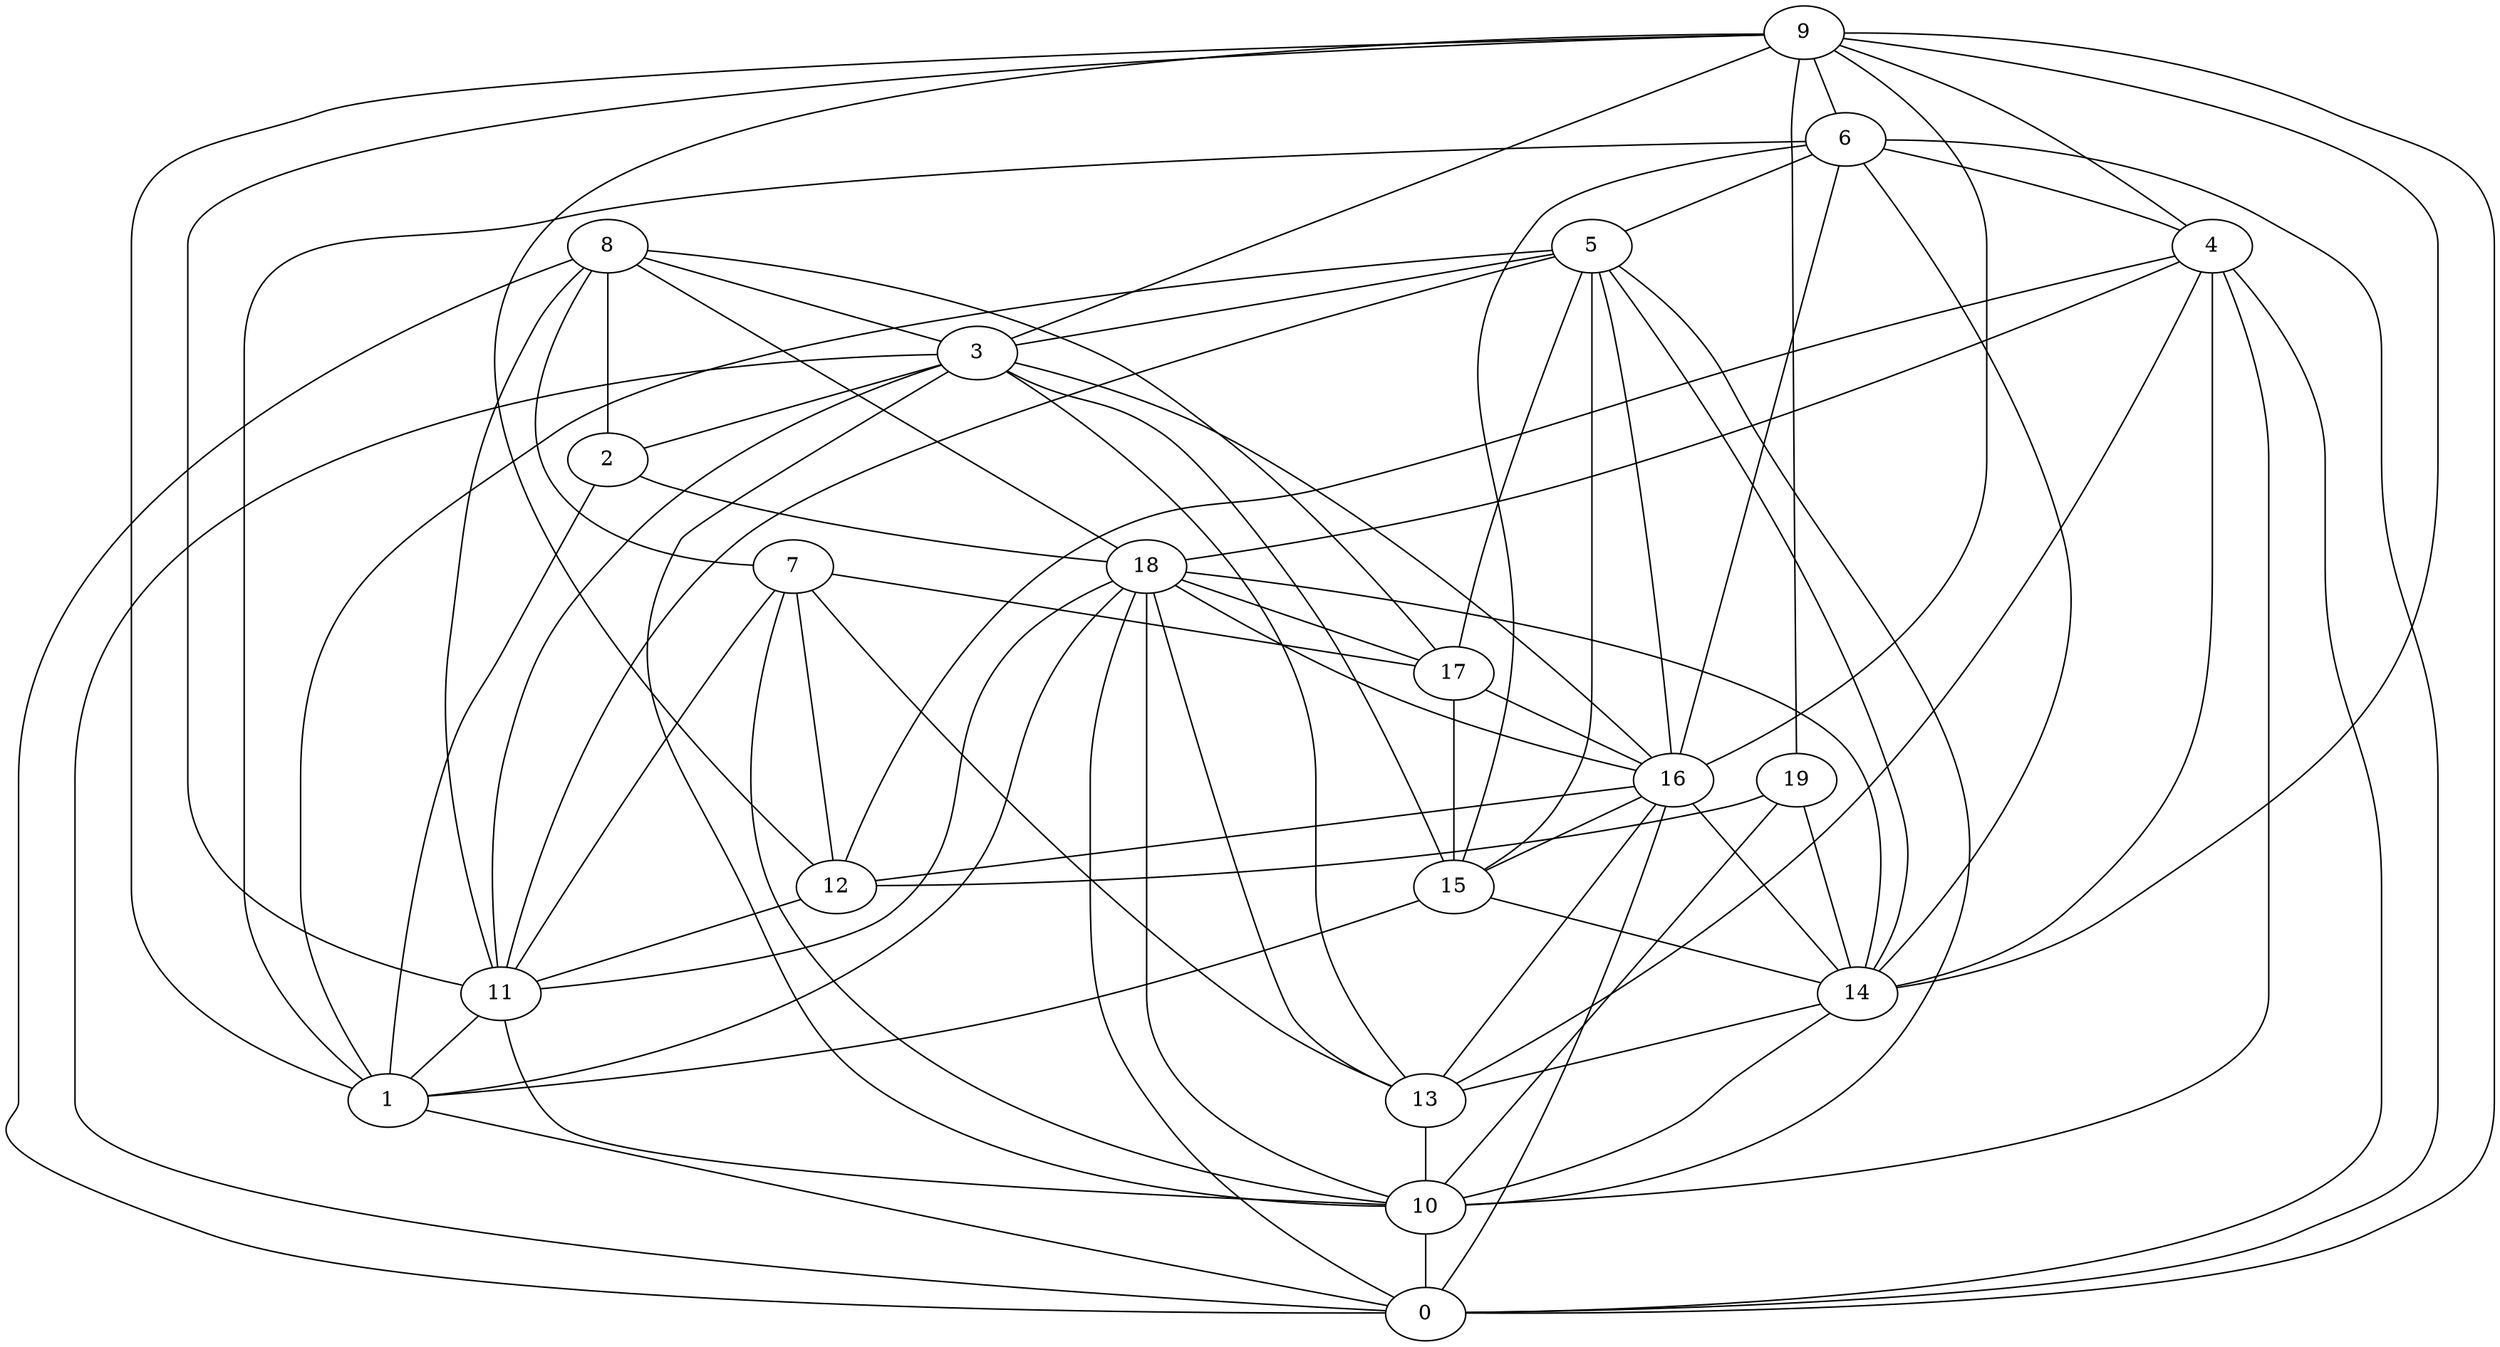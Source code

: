 digraph GG_graph {

subgraph G_graph {
edge [color = black]
"4" -> "18" [dir = none]
"8" -> "0" [dir = none]
"18" -> "0" [dir = none]
"11" -> "10" [dir = none]
"5" -> "15" [dir = none]
"5" -> "17" [dir = none]
"5" -> "1" [dir = none]
"5" -> "16" [dir = none]
"5" -> "11" [dir = none]
"3" -> "2" [dir = none]
"3" -> "13" [dir = none]
"16" -> "0" [dir = none]
"9" -> "14" [dir = none]
"9" -> "6" [dir = none]
"9" -> "3" [dir = none]
"9" -> "19" [dir = none]
"9" -> "11" [dir = none]
"7" -> "12" [dir = none]
"7" -> "11" [dir = none]
"9" -> "1" [dir = none]
"7" -> "17" [dir = none]
"16" -> "12" [dir = none]
"18" -> "13" [dir = none]
"5" -> "3" [dir = none]
"14" -> "13" [dir = none]
"5" -> "14" [dir = none]
"3" -> "11" [dir = none]
"4" -> "13" [dir = none]
"6" -> "15" [dir = none]
"4" -> "14" [dir = none]
"16" -> "13" [dir = none]
"11" -> "1" [dir = none]
"4" -> "10" [dir = none]
"6" -> "14" [dir = none]
"8" -> "7" [dir = none]
"7" -> "10" [dir = none]
"8" -> "11" [dir = none]
"9" -> "4" [dir = none]
"19" -> "12" [dir = none]
"18" -> "1" [dir = none]
"5" -> "10" [dir = none]
"19" -> "10" [dir = none]
"8" -> "2" [dir = none]
"18" -> "14" [dir = none]
"18" -> "16" [dir = none]
"16" -> "14" [dir = none]
"12" -> "11" [dir = none]
"8" -> "18" [dir = none]
"4" -> "0" [dir = none]
"18" -> "10" [dir = none]
"10" -> "0" [dir = none]
"2" -> "1" [dir = none]
"9" -> "0" [dir = none]
"8" -> "17" [dir = none]
"15" -> "1" [dir = none]
"3" -> "15" [dir = none]
"2" -> "18" [dir = none]
"3" -> "10" [dir = none]
"6" -> "4" [dir = none]
"6" -> "1" [dir = none]
"6" -> "0" [dir = none]
"16" -> "15" [dir = none]
"4" -> "12" [dir = none]
"8" -> "3" [dir = none]
"3" -> "16" [dir = none]
"13" -> "10" [dir = none]
"17" -> "15" [dir = none]
"18" -> "11" [dir = none]
"19" -> "14" [dir = none]
"14" -> "10" [dir = none]
"6" -> "5" [dir = none]
"9" -> "12" [dir = none]
"7" -> "13" [dir = none]
"15" -> "14" [dir = none]
"18" -> "17" [dir = none]
"9" -> "16" [dir = none]
"6" -> "16" [dir = none]
"17" -> "16" [dir = none]
"1" -> "0" [dir = none]
"3" -> "0" [dir = none]
}

}
